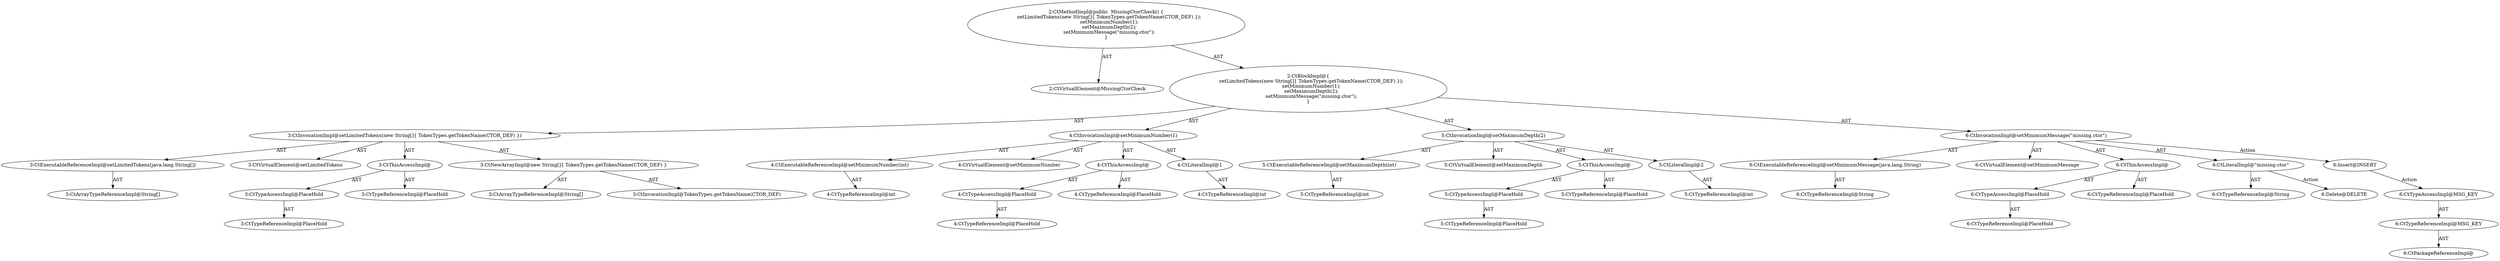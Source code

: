 digraph "MissingCtorCheck#?" {
0 [label="2:CtVirtualElement@MissingCtorCheck" shape=ellipse]
1 [label="3:CtExecutableReferenceImpl@setLimitedTokens(java.lang.String[])" shape=ellipse]
2 [label="3:CtArrayTypeReferenceImpl@String[]" shape=ellipse]
3 [label="3:CtVirtualElement@setLimitedTokens" shape=ellipse]
4 [label="3:CtTypeAccessImpl@PlaceHold" shape=ellipse]
5 [label="3:CtTypeReferenceImpl@PlaceHold" shape=ellipse]
6 [label="3:CtThisAccessImpl@" shape=ellipse]
7 [label="3:CtTypeReferenceImpl@PlaceHold" shape=ellipse]
8 [label="3:CtNewArrayImpl@new String[]\{ TokenTypes.getTokenName(CTOR_DEF) \}" shape=ellipse]
9 [label="3:CtArrayTypeReferenceImpl@String[]" shape=ellipse]
10 [label="3:CtInvocationImpl@TokenTypes.getTokenName(CTOR_DEF)" shape=ellipse]
11 [label="3:CtInvocationImpl@setLimitedTokens(new String[]\{ TokenTypes.getTokenName(CTOR_DEF) \})" shape=ellipse]
12 [label="4:CtExecutableReferenceImpl@setMinimumNumber(int)" shape=ellipse]
13 [label="4:CtTypeReferenceImpl@int" shape=ellipse]
14 [label="4:CtVirtualElement@setMinimumNumber" shape=ellipse]
15 [label="4:CtTypeAccessImpl@PlaceHold" shape=ellipse]
16 [label="4:CtTypeReferenceImpl@PlaceHold" shape=ellipse]
17 [label="4:CtThisAccessImpl@" shape=ellipse]
18 [label="4:CtTypeReferenceImpl@PlaceHold" shape=ellipse]
19 [label="4:CtLiteralImpl@1" shape=ellipse]
20 [label="4:CtTypeReferenceImpl@int" shape=ellipse]
21 [label="4:CtInvocationImpl@setMinimumNumber(1)" shape=ellipse]
22 [label="5:CtExecutableReferenceImpl@setMaximumDepth(int)" shape=ellipse]
23 [label="5:CtTypeReferenceImpl@int" shape=ellipse]
24 [label="5:CtVirtualElement@setMaximumDepth" shape=ellipse]
25 [label="5:CtTypeAccessImpl@PlaceHold" shape=ellipse]
26 [label="5:CtTypeReferenceImpl@PlaceHold" shape=ellipse]
27 [label="5:CtThisAccessImpl@" shape=ellipse]
28 [label="5:CtTypeReferenceImpl@PlaceHold" shape=ellipse]
29 [label="5:CtLiteralImpl@2" shape=ellipse]
30 [label="5:CtTypeReferenceImpl@int" shape=ellipse]
31 [label="5:CtInvocationImpl@setMaximumDepth(2)" shape=ellipse]
32 [label="6:CtExecutableReferenceImpl@setMinimumMessage(java.lang.String)" shape=ellipse]
33 [label="6:CtTypeReferenceImpl@String" shape=ellipse]
34 [label="6:CtVirtualElement@setMinimumMessage" shape=ellipse]
35 [label="6:CtTypeAccessImpl@PlaceHold" shape=ellipse]
36 [label="6:CtTypeReferenceImpl@PlaceHold" shape=ellipse]
37 [label="6:CtThisAccessImpl@" shape=ellipse]
38 [label="6:CtTypeReferenceImpl@PlaceHold" shape=ellipse]
39 [label="6:CtLiteralImpl@\"missing.ctor\"" shape=ellipse]
40 [label="6:CtTypeReferenceImpl@String" shape=ellipse]
41 [label="6:CtInvocationImpl@setMinimumMessage(\"missing.ctor\")" shape=ellipse]
42 [label="2:CtBlockImpl@\{
    setLimitedTokens(new String[]\{ TokenTypes.getTokenName(CTOR_DEF) \});
    setMinimumNumber(1);
    setMaximumDepth(2);
    setMinimumMessage(\"missing.ctor\");
\}" shape=ellipse]
43 [label="2:CtMethodImpl@public  MissingCtorCheck() \{
    setLimitedTokens(new String[]\{ TokenTypes.getTokenName(CTOR_DEF) \});
    setMinimumNumber(1);
    setMaximumDepth(2);
    setMinimumMessage(\"missing.ctor\");
\}" shape=ellipse]
44 [label="6:Delete@DELETE" shape=ellipse]
45 [label="6:Insert@INSERT" shape=ellipse]
46 [label="6:CtPackageReferenceImpl@" shape=ellipse]
47 [label="6:CtTypeReferenceImpl@MSG_KEY" shape=ellipse]
48 [label="6:CtTypeAccessImpl@MSG_KEY" shape=ellipse]
1 -> 2 [label="AST"];
4 -> 5 [label="AST"];
6 -> 7 [label="AST"];
6 -> 4 [label="AST"];
8 -> 9 [label="AST"];
8 -> 10 [label="AST"];
11 -> 3 [label="AST"];
11 -> 6 [label="AST"];
11 -> 1 [label="AST"];
11 -> 8 [label="AST"];
12 -> 13 [label="AST"];
15 -> 16 [label="AST"];
17 -> 18 [label="AST"];
17 -> 15 [label="AST"];
19 -> 20 [label="AST"];
21 -> 14 [label="AST"];
21 -> 17 [label="AST"];
21 -> 12 [label="AST"];
21 -> 19 [label="AST"];
22 -> 23 [label="AST"];
25 -> 26 [label="AST"];
27 -> 28 [label="AST"];
27 -> 25 [label="AST"];
29 -> 30 [label="AST"];
31 -> 24 [label="AST"];
31 -> 27 [label="AST"];
31 -> 22 [label="AST"];
31 -> 29 [label="AST"];
32 -> 33 [label="AST"];
35 -> 36 [label="AST"];
37 -> 38 [label="AST"];
37 -> 35 [label="AST"];
39 -> 40 [label="AST"];
39 -> 44 [label="Action"];
41 -> 34 [label="AST"];
41 -> 37 [label="AST"];
41 -> 32 [label="AST"];
41 -> 39 [label="AST"];
41 -> 45 [label="Action"];
42 -> 11 [label="AST"];
42 -> 21 [label="AST"];
42 -> 31 [label="AST"];
42 -> 41 [label="AST"];
43 -> 0 [label="AST"];
43 -> 42 [label="AST"];
45 -> 48 [label="Action"];
47 -> 46 [label="AST"];
48 -> 47 [label="AST"];
}